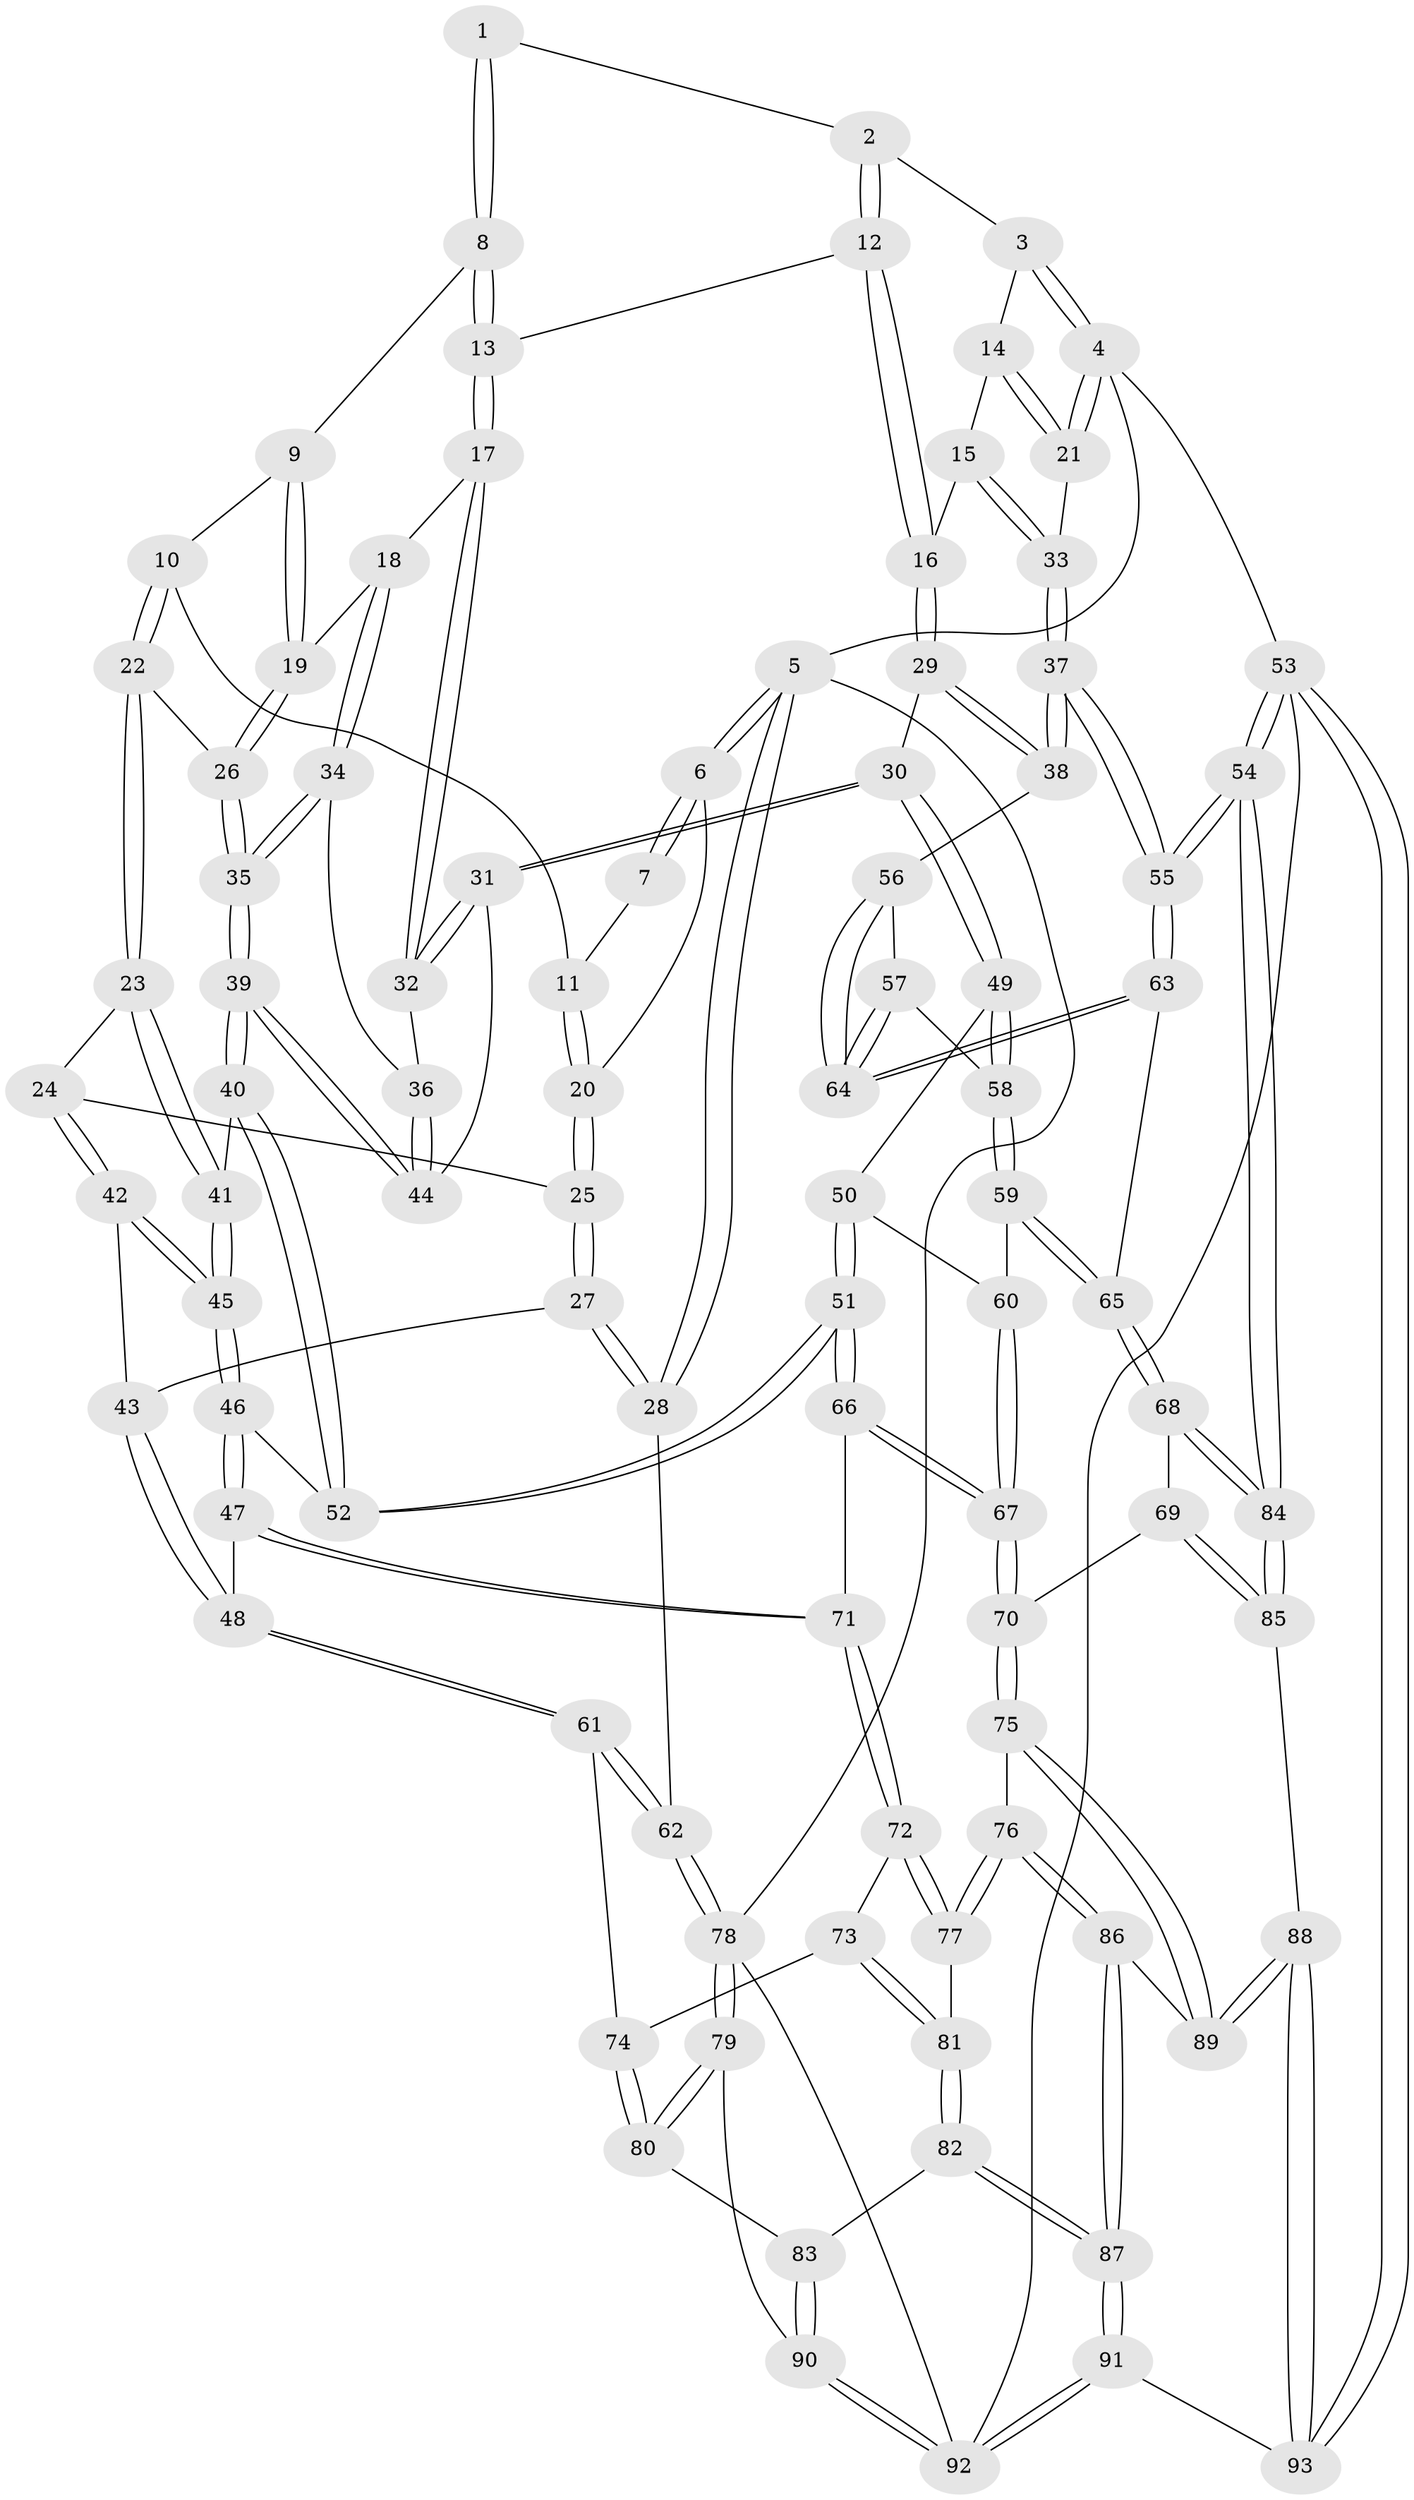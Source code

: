 // coarse degree distribution, {2: 0.06382978723404255, 4: 0.6382978723404256, 3: 0.2765957446808511, 5: 0.02127659574468085}
// Generated by graph-tools (version 1.1) at 2025/38/03/04/25 23:38:31]
// undirected, 93 vertices, 229 edges
graph export_dot {
  node [color=gray90,style=filled];
  1 [pos="+0.5487072982408074+0"];
  2 [pos="+0.7145245394891149+0"];
  3 [pos="+0.8377327688540854+0"];
  4 [pos="+1+0"];
  5 [pos="+0+0"];
  6 [pos="+0+0"];
  7 [pos="+0.3318462402593427+0"];
  8 [pos="+0.5329683579819964+0.01603281255721533"];
  9 [pos="+0.5022773983702223+0.048397935642356095"];
  10 [pos="+0.33887732513237223+0.020302161342758203"];
  11 [pos="+0.32577088261597215+0"];
  12 [pos="+0.7260176285752886+0.08520383906597759"];
  13 [pos="+0.626828398421995+0.13429065546494812"];
  14 [pos="+0.8975343451169778+0.05863331889847689"];
  15 [pos="+0.8532679384922053+0.13242671315240698"];
  16 [pos="+0.8136303968427928+0.15232763867948387"];
  17 [pos="+0.6215062136310243+0.14152043896288508"];
  18 [pos="+0.5966307675992865+0.15552104145871512"];
  19 [pos="+0.4629529634807336+0.14398577611004648"];
  20 [pos="+0.16364780965281978+0.0897703227135618"];
  21 [pos="+1+0"];
  22 [pos="+0.36263816806942245+0.17127564683290686"];
  23 [pos="+0.3039198894982165+0.21597057548429674"];
  24 [pos="+0.25668141333620925+0.21051983425140383"];
  25 [pos="+0.1640090454659588+0.1455303934237863"];
  26 [pos="+0.3926513089444466+0.17657115762007256"];
  27 [pos="+0+0.26816668088531137"];
  28 [pos="+0+0.2682361336743433"];
  29 [pos="+0.8186883968226701+0.34691910061657566"];
  30 [pos="+0.8105803094785494+0.3510895526364655"];
  31 [pos="+0.7850713195150822+0.34358917960937085"];
  32 [pos="+0.6776396140184772+0.2795921288328703"];
  33 [pos="+1+0.20521617025759886"];
  34 [pos="+0.5594700138634703+0.25181592540233777"];
  35 [pos="+0.5043087751253733+0.30287532702747577"];
  36 [pos="+0.6484633205583022+0.2832554043986313"];
  37 [pos="+1+0.3965393283456104"];
  38 [pos="+1+0.4008652835401696"];
  39 [pos="+0.5105506954906751+0.3882127465062832"];
  40 [pos="+0.4985895256186136+0.41660225179366855"];
  41 [pos="+0.3148070292723014+0.34842486628057007"];
  42 [pos="+0.12139098043036621+0.33191856640296385"];
  43 [pos="+0+0.29747793449565946"];
  44 [pos="+0.5237264637404552+0.3835673379873772"];
  45 [pos="+0.22863067498700565+0.45375468160950994"];
  46 [pos="+0.22348620354644366+0.5428515746465884"];
  47 [pos="+0.22038645421199665+0.5487526944101824"];
  48 [pos="+0.21702263037346797+0.5505329738789062"];
  49 [pos="+0.8043351102201297+0.36248896073417836"];
  50 [pos="+0.7496838371883058+0.4193820034638808"];
  51 [pos="+0.5554537974942776+0.5502360276494755"];
  52 [pos="+0.5061628267975817+0.47838183510697274"];
  53 [pos="+1+1"];
  54 [pos="+1+1"];
  55 [pos="+1+0.9609282533937129"];
  56 [pos="+0.9223668382506427+0.5414217151427163"];
  57 [pos="+0.8240503502357407+0.5756435319665826"];
  58 [pos="+0.8147117847345927+0.57626846304916"];
  59 [pos="+0.790312632626615+0.6010412872990658"];
  60 [pos="+0.7416528733516489+0.5916206899177471"];
  61 [pos="+0.21627970320414475+0.5509773540245394"];
  62 [pos="+0+0.5317142486687252"];
  63 [pos="+0.9322673172442728+0.7296895028241329"];
  64 [pos="+0.9119903619849015+0.6364108871373362"];
  65 [pos="+0.8232562027168295+0.7064349638546433"];
  66 [pos="+0.55692177631492+0.5598530221248554"];
  67 [pos="+0.587842512353249+0.6160200185648422"];
  68 [pos="+0.711014779682382+0.7730490145265434"];
  69 [pos="+0.6746001672538294+0.7821588865254318"];
  70 [pos="+0.5979324825172626+0.7620958107529195"];
  71 [pos="+0.34141933017064685+0.6649169312069888"];
  72 [pos="+0.342491698251411+0.6703964416998506"];
  73 [pos="+0.2772995133239191+0.7830868830704234"];
  74 [pos="+0.17092267171849296+0.6709424566599793"];
  75 [pos="+0.5920628855891438+0.7677752656018187"];
  76 [pos="+0.496416865930314+0.8194185639226493"];
  77 [pos="+0.4638596545099523+0.8014280204586245"];
  78 [pos="+0+0.8083352288786"];
  79 [pos="+0.0008125351306874584+0.820892151129926"];
  80 [pos="+0.06503940537840089+0.8035575802766328"];
  81 [pos="+0.27490183504973137+0.8113385318908998"];
  82 [pos="+0.24467485887233806+0.858275300463303"];
  83 [pos="+0.22916179891547522+0.8602709876680505"];
  84 [pos="+1+0.9652622796311531"];
  85 [pos="+0.7478514248656764+0.9173403970660332"];
  86 [pos="+0.44883697310340404+0.9344693670674001"];
  87 [pos="+0.4083876989966485+1"];
  88 [pos="+0.6680203034013225+1"];
  89 [pos="+0.6343175024797048+0.9617100436426553"];
  90 [pos="+0.16048140688856635+1"];
  91 [pos="+0.4073718388342732+1"];
  92 [pos="+0.21322835997149858+1"];
  93 [pos="+0.6458753570735389+1"];
  1 -- 2;
  1 -- 8;
  1 -- 8;
  2 -- 3;
  2 -- 12;
  2 -- 12;
  3 -- 4;
  3 -- 4;
  3 -- 14;
  4 -- 5;
  4 -- 21;
  4 -- 21;
  4 -- 53;
  5 -- 6;
  5 -- 6;
  5 -- 28;
  5 -- 28;
  5 -- 78;
  6 -- 7;
  6 -- 7;
  6 -- 20;
  7 -- 11;
  8 -- 9;
  8 -- 13;
  8 -- 13;
  9 -- 10;
  9 -- 19;
  9 -- 19;
  10 -- 11;
  10 -- 22;
  10 -- 22;
  11 -- 20;
  11 -- 20;
  12 -- 13;
  12 -- 16;
  12 -- 16;
  13 -- 17;
  13 -- 17;
  14 -- 15;
  14 -- 21;
  14 -- 21;
  15 -- 16;
  15 -- 33;
  15 -- 33;
  16 -- 29;
  16 -- 29;
  17 -- 18;
  17 -- 32;
  17 -- 32;
  18 -- 19;
  18 -- 34;
  18 -- 34;
  19 -- 26;
  19 -- 26;
  20 -- 25;
  20 -- 25;
  21 -- 33;
  22 -- 23;
  22 -- 23;
  22 -- 26;
  23 -- 24;
  23 -- 41;
  23 -- 41;
  24 -- 25;
  24 -- 42;
  24 -- 42;
  25 -- 27;
  25 -- 27;
  26 -- 35;
  26 -- 35;
  27 -- 28;
  27 -- 28;
  27 -- 43;
  28 -- 62;
  29 -- 30;
  29 -- 38;
  29 -- 38;
  30 -- 31;
  30 -- 31;
  30 -- 49;
  30 -- 49;
  31 -- 32;
  31 -- 32;
  31 -- 44;
  32 -- 36;
  33 -- 37;
  33 -- 37;
  34 -- 35;
  34 -- 35;
  34 -- 36;
  35 -- 39;
  35 -- 39;
  36 -- 44;
  36 -- 44;
  37 -- 38;
  37 -- 38;
  37 -- 55;
  37 -- 55;
  38 -- 56;
  39 -- 40;
  39 -- 40;
  39 -- 44;
  39 -- 44;
  40 -- 41;
  40 -- 52;
  40 -- 52;
  41 -- 45;
  41 -- 45;
  42 -- 43;
  42 -- 45;
  42 -- 45;
  43 -- 48;
  43 -- 48;
  45 -- 46;
  45 -- 46;
  46 -- 47;
  46 -- 47;
  46 -- 52;
  47 -- 48;
  47 -- 71;
  47 -- 71;
  48 -- 61;
  48 -- 61;
  49 -- 50;
  49 -- 58;
  49 -- 58;
  50 -- 51;
  50 -- 51;
  50 -- 60;
  51 -- 52;
  51 -- 52;
  51 -- 66;
  51 -- 66;
  53 -- 54;
  53 -- 54;
  53 -- 93;
  53 -- 93;
  53 -- 92;
  54 -- 55;
  54 -- 55;
  54 -- 84;
  54 -- 84;
  55 -- 63;
  55 -- 63;
  56 -- 57;
  56 -- 64;
  56 -- 64;
  57 -- 58;
  57 -- 64;
  57 -- 64;
  58 -- 59;
  58 -- 59;
  59 -- 60;
  59 -- 65;
  59 -- 65;
  60 -- 67;
  60 -- 67;
  61 -- 62;
  61 -- 62;
  61 -- 74;
  62 -- 78;
  62 -- 78;
  63 -- 64;
  63 -- 64;
  63 -- 65;
  65 -- 68;
  65 -- 68;
  66 -- 67;
  66 -- 67;
  66 -- 71;
  67 -- 70;
  67 -- 70;
  68 -- 69;
  68 -- 84;
  68 -- 84;
  69 -- 70;
  69 -- 85;
  69 -- 85;
  70 -- 75;
  70 -- 75;
  71 -- 72;
  71 -- 72;
  72 -- 73;
  72 -- 77;
  72 -- 77;
  73 -- 74;
  73 -- 81;
  73 -- 81;
  74 -- 80;
  74 -- 80;
  75 -- 76;
  75 -- 89;
  75 -- 89;
  76 -- 77;
  76 -- 77;
  76 -- 86;
  76 -- 86;
  77 -- 81;
  78 -- 79;
  78 -- 79;
  78 -- 92;
  79 -- 80;
  79 -- 80;
  79 -- 90;
  80 -- 83;
  81 -- 82;
  81 -- 82;
  82 -- 83;
  82 -- 87;
  82 -- 87;
  83 -- 90;
  83 -- 90;
  84 -- 85;
  84 -- 85;
  85 -- 88;
  86 -- 87;
  86 -- 87;
  86 -- 89;
  87 -- 91;
  87 -- 91;
  88 -- 89;
  88 -- 89;
  88 -- 93;
  88 -- 93;
  90 -- 92;
  90 -- 92;
  91 -- 92;
  91 -- 92;
  91 -- 93;
}
